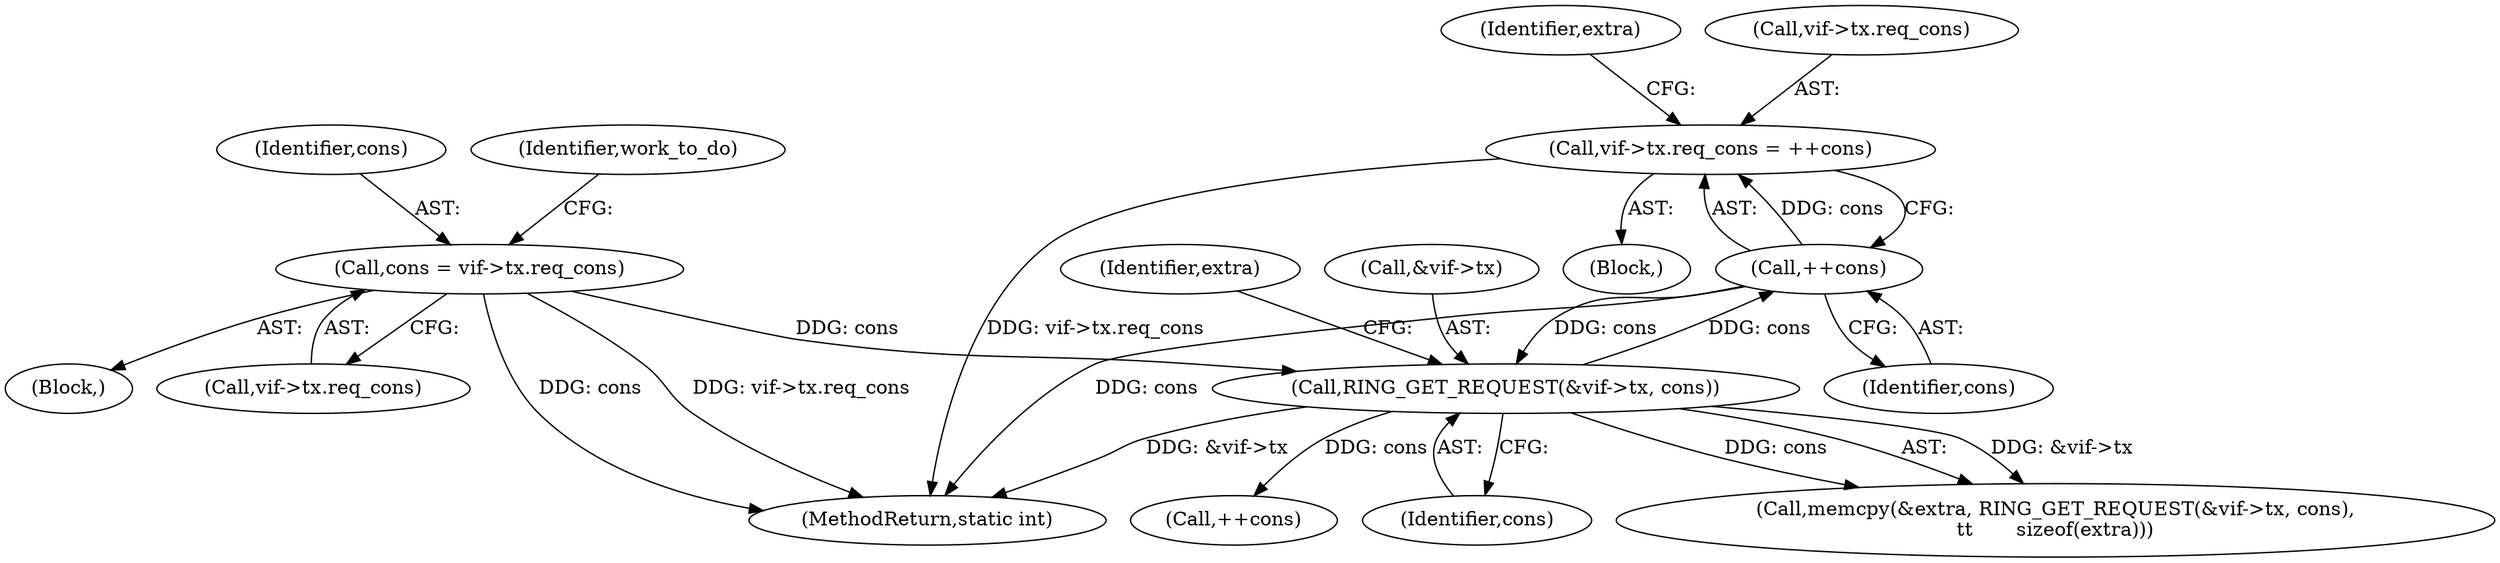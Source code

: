 digraph "0_linux_48856286b64e4b66ec62b94e504d0b29c1ade664_2@pointer" {
"1000191" [label="(Call,vif->tx.req_cons = ++cons)"];
"1000197" [label="(Call,++cons)"];
"1000136" [label="(Call,RING_GET_REQUEST(&vif->tx, cons))"];
"1000107" [label="(Call,cons = vif->tx.req_cons)"];
"1000141" [label="(Identifier,cons)"];
"1000198" [label="(Identifier,cons)"];
"1000201" [label="(Identifier,extra)"];
"1000104" [label="(Block,)"];
"1000120" [label="(Identifier,work_to_do)"];
"1000109" [label="(Call,vif->tx.req_cons)"];
"1000133" [label="(Call,memcpy(&extra, RING_GET_REQUEST(&vif->tx, cons),\n\t\t       sizeof(extra)))"];
"1000191" [label="(Call,vif->tx.req_cons = ++cons)"];
"1000206" [label="(MethodReturn,static int)"];
"1000136" [label="(Call,RING_GET_REQUEST(&vif->tx, cons))"];
"1000143" [label="(Identifier,extra)"];
"1000107" [label="(Call,cons = vif->tx.req_cons)"];
"1000137" [label="(Call,&vif->tx)"];
"1000192" [label="(Call,vif->tx.req_cons)"];
"1000108" [label="(Identifier,cons)"];
"1000163" [label="(Call,++cons)"];
"1000115" [label="(Block,)"];
"1000197" [label="(Call,++cons)"];
"1000191" -> "1000115"  [label="AST: "];
"1000191" -> "1000197"  [label="CFG: "];
"1000192" -> "1000191"  [label="AST: "];
"1000197" -> "1000191"  [label="AST: "];
"1000201" -> "1000191"  [label="CFG: "];
"1000191" -> "1000206"  [label="DDG: vif->tx.req_cons"];
"1000197" -> "1000191"  [label="DDG: cons"];
"1000197" -> "1000198"  [label="CFG: "];
"1000198" -> "1000197"  [label="AST: "];
"1000197" -> "1000206"  [label="DDG: cons"];
"1000197" -> "1000136"  [label="DDG: cons"];
"1000136" -> "1000197"  [label="DDG: cons"];
"1000136" -> "1000133"  [label="AST: "];
"1000136" -> "1000141"  [label="CFG: "];
"1000137" -> "1000136"  [label="AST: "];
"1000141" -> "1000136"  [label="AST: "];
"1000143" -> "1000136"  [label="CFG: "];
"1000136" -> "1000206"  [label="DDG: &vif->tx"];
"1000136" -> "1000133"  [label="DDG: &vif->tx"];
"1000136" -> "1000133"  [label="DDG: cons"];
"1000107" -> "1000136"  [label="DDG: cons"];
"1000136" -> "1000163"  [label="DDG: cons"];
"1000107" -> "1000104"  [label="AST: "];
"1000107" -> "1000109"  [label="CFG: "];
"1000108" -> "1000107"  [label="AST: "];
"1000109" -> "1000107"  [label="AST: "];
"1000120" -> "1000107"  [label="CFG: "];
"1000107" -> "1000206"  [label="DDG: cons"];
"1000107" -> "1000206"  [label="DDG: vif->tx.req_cons"];
}
